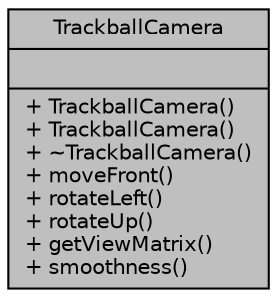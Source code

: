 digraph "TrackballCamera"
{
  bgcolor="transparent";
  edge [fontname="Helvetica",fontsize="10",labelfontname="Helvetica",labelfontsize="10"];
  node [fontname="Helvetica",fontsize="10",shape=record];
  Node1 [label="{TrackballCamera\n||+ TrackballCamera()\l+ TrackballCamera()\l+ ~TrackballCamera()\l+ moveFront()\l+ rotateLeft()\l+ rotateUp()\l+ getViewMatrix()\l+ smoothness()\l}",height=0.2,width=0.4,color="black", fillcolor="grey75", style="filled", fontcolor="black"];
}

